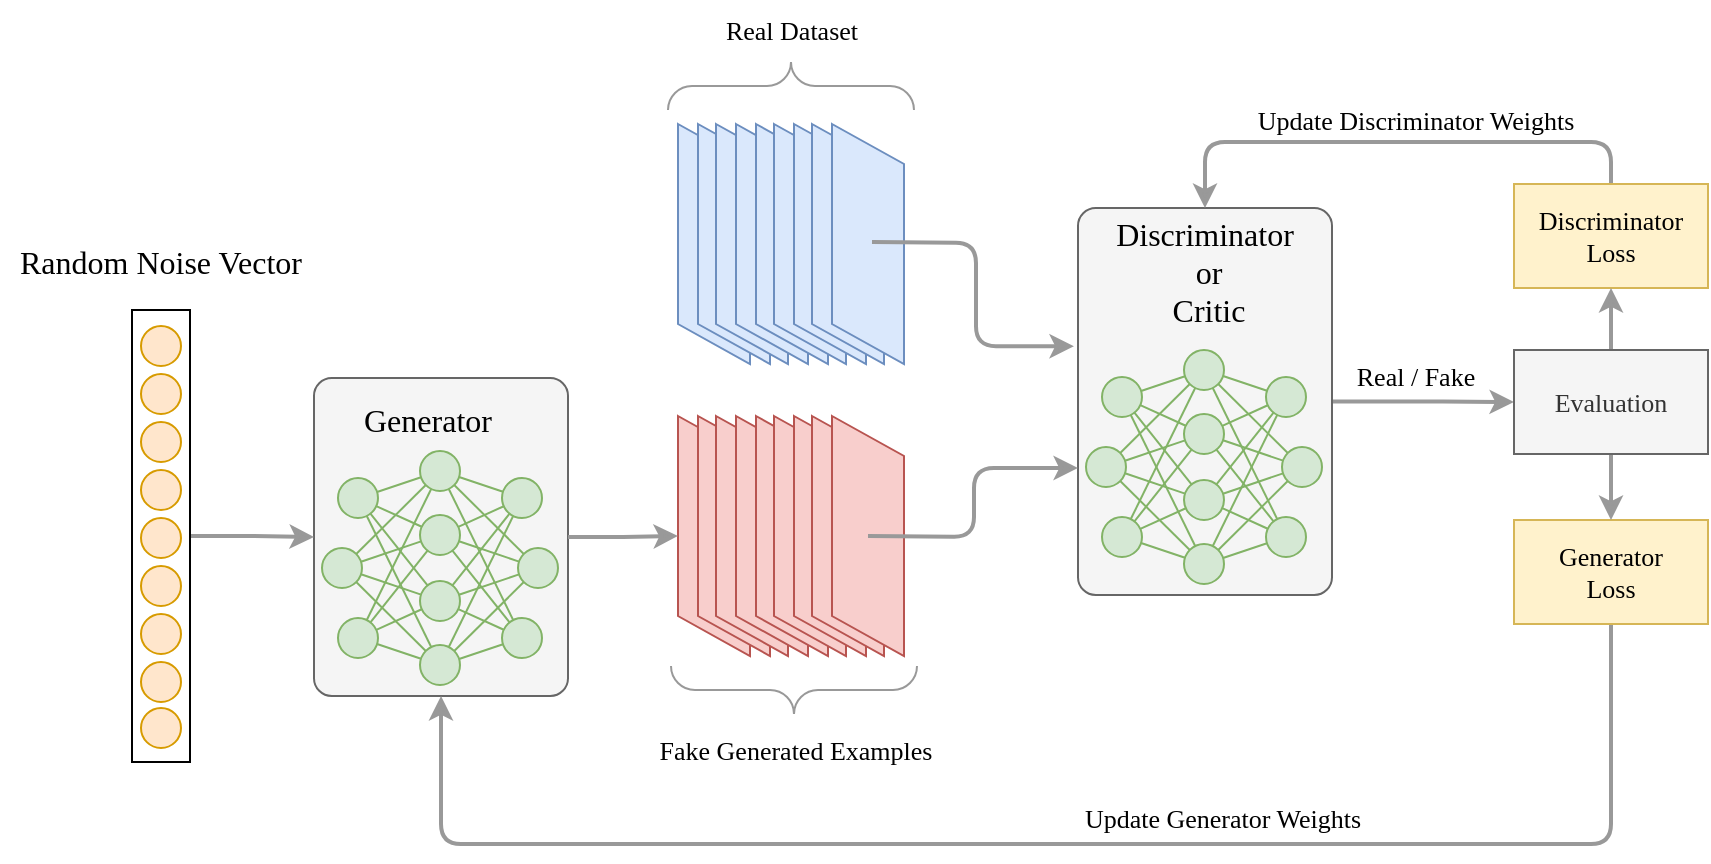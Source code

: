 <mxfile version="20.2.3" type="device"><diagram id="PMSAqIWgdb5jN0t-jePm" name="Seite-1"><mxGraphModel dx="1488" dy="923" grid="0" gridSize="10" guides="1" tooltips="1" connect="1" arrows="1" fold="1" page="0" pageScale="1" pageWidth="827" pageHeight="1169" math="0" shadow="0"><root><mxCell id="0"/><mxCell id="1" parent="0"/><mxCell id="QcTucGAK4mxC7uFP8NAP-25" value="&lt;font style=&quot;font-size: 13px;&quot;&gt;Real Dataset&lt;/font&gt;" style="text;html=1;strokeColor=none;fillColor=none;align=center;verticalAlign=middle;whiteSpace=wrap;rounded=0;fontFamily=Verdana;fontSize=13;" parent="1" vertex="1"><mxGeometry x="181.5" y="186" width="144" height="30" as="geometry"/></mxCell><mxCell id="QcTucGAK4mxC7uFP8NAP-26" value="" style="group;fontFamily=Verdana;" parent="1" vertex="1" connectable="0"><mxGeometry x="197" y="248" width="113" height="120" as="geometry"/></mxCell><mxCell id="QcTucGAK4mxC7uFP8NAP-3" value="" style="shape=parallelogram;perimeter=parallelogramPerimeter;whiteSpace=wrap;html=1;fixedSize=1;direction=south;fillColor=#dae8fc;strokeColor=#6c8ebf;fontFamily=Verdana;" parent="QcTucGAK4mxC7uFP8NAP-26" vertex="1"><mxGeometry width="36" height="120" as="geometry"/></mxCell><mxCell id="QcTucGAK4mxC7uFP8NAP-4" value="" style="shape=parallelogram;perimeter=parallelogramPerimeter;whiteSpace=wrap;html=1;fixedSize=1;direction=south;fillColor=#dae8fc;strokeColor=#6c8ebf;fontFamily=Verdana;" parent="QcTucGAK4mxC7uFP8NAP-26" vertex="1"><mxGeometry x="10" width="36" height="120" as="geometry"/></mxCell><mxCell id="QcTucGAK4mxC7uFP8NAP-16" value="" style="shape=parallelogram;perimeter=parallelogramPerimeter;whiteSpace=wrap;html=1;fixedSize=1;direction=south;fillColor=#dae8fc;strokeColor=#6c8ebf;fontFamily=Verdana;" parent="QcTucGAK4mxC7uFP8NAP-26" vertex="1"><mxGeometry x="19" width="36" height="120" as="geometry"/></mxCell><mxCell id="QcTucGAK4mxC7uFP8NAP-19" value="" style="shape=parallelogram;perimeter=parallelogramPerimeter;whiteSpace=wrap;html=1;fixedSize=1;direction=south;fillColor=#dae8fc;strokeColor=#6c8ebf;fontFamily=Verdana;" parent="QcTucGAK4mxC7uFP8NAP-26" vertex="1"><mxGeometry x="29" width="36" height="120" as="geometry"/></mxCell><mxCell id="QcTucGAK4mxC7uFP8NAP-20" value="" style="shape=parallelogram;perimeter=parallelogramPerimeter;whiteSpace=wrap;html=1;fixedSize=1;direction=south;fillColor=#dae8fc;strokeColor=#6c8ebf;fontFamily=Verdana;" parent="QcTucGAK4mxC7uFP8NAP-26" vertex="1"><mxGeometry x="39" width="36" height="120" as="geometry"/></mxCell><mxCell id="QcTucGAK4mxC7uFP8NAP-21" value="" style="shape=parallelogram;perimeter=parallelogramPerimeter;whiteSpace=wrap;html=1;fixedSize=1;direction=south;fillColor=#dae8fc;strokeColor=#6c8ebf;fontFamily=Verdana;" parent="QcTucGAK4mxC7uFP8NAP-26" vertex="1"><mxGeometry x="48" width="36" height="120" as="geometry"/></mxCell><mxCell id="QcTucGAK4mxC7uFP8NAP-22" value="" style="shape=parallelogram;perimeter=parallelogramPerimeter;whiteSpace=wrap;html=1;fixedSize=1;direction=south;fillColor=#dae8fc;strokeColor=#6c8ebf;fontFamily=Verdana;" parent="QcTucGAK4mxC7uFP8NAP-26" vertex="1"><mxGeometry x="58" width="36" height="120" as="geometry"/></mxCell><mxCell id="QcTucGAK4mxC7uFP8NAP-23" value="" style="shape=parallelogram;perimeter=parallelogramPerimeter;whiteSpace=wrap;html=1;fixedSize=1;direction=south;fillColor=#dae8fc;strokeColor=#6c8ebf;fontFamily=Verdana;" parent="QcTucGAK4mxC7uFP8NAP-26" vertex="1"><mxGeometry x="67" width="36" height="120" as="geometry"/></mxCell><mxCell id="QcTucGAK4mxC7uFP8NAP-24" value="" style="shape=parallelogram;perimeter=parallelogramPerimeter;whiteSpace=wrap;html=1;fixedSize=1;direction=south;fillColor=#dae8fc;strokeColor=#6c8ebf;fontFamily=Verdana;" parent="QcTucGAK4mxC7uFP8NAP-26" vertex="1"><mxGeometry x="77" width="36" height="120" as="geometry"/></mxCell><mxCell id="QcTucGAK4mxC7uFP8NAP-28" value="" style="verticalLabelPosition=bottom;shadow=0;dashed=0;align=center;html=1;verticalAlign=top;strokeWidth=1;shape=mxgraph.mockup.markup.curlyBrace;strokeColor=#999999;fontFamily=Verdana;fontSize=13;" parent="1" vertex="1"><mxGeometry x="192" y="217" width="123" height="24" as="geometry"/></mxCell><mxCell id="QcTucGAK4mxC7uFP8NAP-30" value="" style="shape=parallelogram;perimeter=parallelogramPerimeter;whiteSpace=wrap;html=1;fixedSize=1;direction=south;fillColor=#f8cecc;strokeColor=#b85450;fontFamily=Verdana;" parent="1" vertex="1"><mxGeometry x="197" y="394" width="36" height="120" as="geometry"/></mxCell><mxCell id="QcTucGAK4mxC7uFP8NAP-31" value="" style="shape=parallelogram;perimeter=parallelogramPerimeter;whiteSpace=wrap;html=1;fixedSize=1;direction=south;fillColor=#f8cecc;strokeColor=#b85450;fontFamily=Verdana;" parent="1" vertex="1"><mxGeometry x="207" y="394" width="36" height="120" as="geometry"/></mxCell><mxCell id="QcTucGAK4mxC7uFP8NAP-32" value="" style="shape=parallelogram;perimeter=parallelogramPerimeter;whiteSpace=wrap;html=1;fixedSize=1;direction=south;fillColor=#f8cecc;strokeColor=#b85450;fontFamily=Verdana;" parent="1" vertex="1"><mxGeometry x="216" y="394" width="36" height="120" as="geometry"/></mxCell><mxCell id="QcTucGAK4mxC7uFP8NAP-33" value="" style="shape=parallelogram;perimeter=parallelogramPerimeter;whiteSpace=wrap;html=1;fixedSize=1;direction=south;fillColor=#f8cecc;strokeColor=#b85450;fontFamily=Verdana;" parent="1" vertex="1"><mxGeometry x="226" y="394" width="36" height="120" as="geometry"/></mxCell><mxCell id="QcTucGAK4mxC7uFP8NAP-34" value="" style="shape=parallelogram;perimeter=parallelogramPerimeter;whiteSpace=wrap;html=1;fixedSize=1;direction=south;fillColor=#f8cecc;strokeColor=#b85450;fontFamily=Verdana;" parent="1" vertex="1"><mxGeometry x="236" y="394" width="36" height="120" as="geometry"/></mxCell><mxCell id="QcTucGAK4mxC7uFP8NAP-35" value="" style="shape=parallelogram;perimeter=parallelogramPerimeter;whiteSpace=wrap;html=1;fixedSize=1;direction=south;fillColor=#f8cecc;strokeColor=#b85450;fontFamily=Verdana;" parent="1" vertex="1"><mxGeometry x="245" y="394" width="36" height="120" as="geometry"/></mxCell><mxCell id="QcTucGAK4mxC7uFP8NAP-36" value="" style="shape=parallelogram;perimeter=parallelogramPerimeter;whiteSpace=wrap;html=1;fixedSize=1;direction=south;fillColor=#f8cecc;strokeColor=#b85450;fontFamily=Verdana;" parent="1" vertex="1"><mxGeometry x="255" y="394" width="36" height="120" as="geometry"/></mxCell><mxCell id="QcTucGAK4mxC7uFP8NAP-37" value="" style="shape=parallelogram;perimeter=parallelogramPerimeter;whiteSpace=wrap;html=1;fixedSize=1;direction=south;fillColor=#f8cecc;strokeColor=#b85450;fontFamily=Verdana;" parent="1" vertex="1"><mxGeometry x="264" y="394" width="36" height="120" as="geometry"/></mxCell><mxCell id="QcTucGAK4mxC7uFP8NAP-38" value="" style="shape=parallelogram;perimeter=parallelogramPerimeter;whiteSpace=wrap;html=1;fixedSize=1;direction=south;fillColor=#f8cecc;strokeColor=#b85450;fontFamily=Verdana;" parent="1" vertex="1"><mxGeometry x="274" y="394" width="36" height="120" as="geometry"/></mxCell><mxCell id="QcTucGAK4mxC7uFP8NAP-39" value="&lt;font style=&quot;font-size: 13px;&quot;&gt;Fake Generated Examples&lt;/font&gt;" style="text;html=1;strokeColor=none;fillColor=none;align=center;verticalAlign=middle;whiteSpace=wrap;rounded=0;fontFamily=Verdana;" parent="1" vertex="1"><mxGeometry x="184" y="546" width="144" height="30" as="geometry"/></mxCell><mxCell id="QcTucGAK4mxC7uFP8NAP-40" value="" style="verticalLabelPosition=bottom;shadow=0;dashed=0;align=center;html=1;verticalAlign=top;strokeWidth=1;shape=mxgraph.mockup.markup.curlyBrace;strokeColor=#999999;fontFamily=Verdana;fontSize=13;rotation=-180;" parent="1" vertex="1"><mxGeometry x="193.5" y="519" width="123" height="24" as="geometry"/></mxCell><mxCell id="QcTucGAK4mxC7uFP8NAP-89" value="" style="group;fontFamily=Verdana;" parent="1" vertex="1" connectable="0"><mxGeometry x="15" y="376" width="127" height="159" as="geometry"/></mxCell><mxCell id="QcTucGAK4mxC7uFP8NAP-86" value="" style="rounded=1;whiteSpace=wrap;html=1;fontFamily=Verdana;fontSize=13;fillColor=#f5f5f5;strokeColor=#666666;arcSize=7;fontColor=#333333;" parent="QcTucGAK4mxC7uFP8NAP-89" vertex="1"><mxGeometry y="-1" width="127" height="159" as="geometry"/></mxCell><mxCell id="QcTucGAK4mxC7uFP8NAP-44" value="" style="ellipse;whiteSpace=wrap;html=1;fontFamily=Verdana;fontSize=13;fillColor=#d5e8d4;strokeColor=#82b366;rotation=-180;" parent="QcTucGAK4mxC7uFP8NAP-89" vertex="1"><mxGeometry x="94" y="119" width="20" height="20" as="geometry"/></mxCell><mxCell id="QcTucGAK4mxC7uFP8NAP-45" value="" style="ellipse;whiteSpace=wrap;html=1;fontFamily=Verdana;fontSize=13;fillColor=#d5e8d4;strokeColor=#82b366;rotation=-180;" parent="QcTucGAK4mxC7uFP8NAP-89" vertex="1"><mxGeometry x="102" y="84" width="20" height="20" as="geometry"/></mxCell><mxCell id="QcTucGAK4mxC7uFP8NAP-46" value="" style="ellipse;whiteSpace=wrap;html=1;fontFamily=Verdana;fontSize=13;fillColor=#d5e8d4;strokeColor=#82b366;rotation=-180;" parent="QcTucGAK4mxC7uFP8NAP-89" vertex="1"><mxGeometry x="94" y="49" width="20" height="20" as="geometry"/></mxCell><mxCell id="QcTucGAK4mxC7uFP8NAP-48" value="" style="ellipse;whiteSpace=wrap;html=1;fontFamily=Verdana;fontSize=13;fillColor=#d5e8d4;strokeColor=#82b366;rotation=-180;flipV=0;" parent="QcTucGAK4mxC7uFP8NAP-89" vertex="1"><mxGeometry x="53" y="132.5" width="20" height="20" as="geometry"/></mxCell><mxCell id="QcTucGAK4mxC7uFP8NAP-49" value="" style="ellipse;whiteSpace=wrap;html=1;fontFamily=Verdana;fontSize=13;fillColor=#d5e8d4;strokeColor=#82b366;rotation=-180;flipV=0;" parent="QcTucGAK4mxC7uFP8NAP-89" vertex="1"><mxGeometry x="53" y="100.5" width="20" height="20" as="geometry"/></mxCell><mxCell id="QcTucGAK4mxC7uFP8NAP-50" value="" style="ellipse;whiteSpace=wrap;html=1;fontFamily=Verdana;fontSize=13;fillColor=#d5e8d4;strokeColor=#82b366;rotation=-180;flipV=0;" parent="QcTucGAK4mxC7uFP8NAP-89" vertex="1"><mxGeometry x="53" y="67.5" width="20" height="20" as="geometry"/></mxCell><mxCell id="QcTucGAK4mxC7uFP8NAP-51" value="" style="ellipse;whiteSpace=wrap;html=1;fontFamily=Verdana;fontSize=13;fillColor=#d5e8d4;strokeColor=#82b366;rotation=-180;flipV=0;" parent="QcTucGAK4mxC7uFP8NAP-89" vertex="1"><mxGeometry x="53" y="35.5" width="20" height="20" as="geometry"/></mxCell><mxCell id="QcTucGAK4mxC7uFP8NAP-41" value="" style="ellipse;whiteSpace=wrap;html=1;fontFamily=Verdana;fontSize=13;fillColor=#d5e8d4;strokeColor=#82b366;" parent="QcTucGAK4mxC7uFP8NAP-89" vertex="1"><mxGeometry x="12" y="49" width="20" height="20" as="geometry"/></mxCell><mxCell id="QcTucGAK4mxC7uFP8NAP-42" value="" style="ellipse;whiteSpace=wrap;html=1;fontFamily=Verdana;fontSize=13;fillColor=#d5e8d4;strokeColor=#82b366;" parent="QcTucGAK4mxC7uFP8NAP-89" vertex="1"><mxGeometry x="4" y="84" width="20" height="20" as="geometry"/></mxCell><mxCell id="QcTucGAK4mxC7uFP8NAP-43" value="" style="ellipse;whiteSpace=wrap;html=1;fontFamily=Verdana;fontSize=13;fillColor=#d5e8d4;strokeColor=#82b366;" parent="QcTucGAK4mxC7uFP8NAP-89" vertex="1"><mxGeometry x="12" y="119" width="20" height="20" as="geometry"/></mxCell><mxCell id="QcTucGAK4mxC7uFP8NAP-55" value="" style="endArrow=none;html=1;rounded=0;fontFamily=Verdana;fontSize=13;fillColor=#d5e8d4;strokeColor=#82b366;" parent="QcTucGAK4mxC7uFP8NAP-89" source="QcTucGAK4mxC7uFP8NAP-41" target="QcTucGAK4mxC7uFP8NAP-51" edge="1"><mxGeometry width="50" height="50" relative="1" as="geometry"><mxPoint x="171" y="131" as="sourcePoint"/><mxPoint x="221" y="81" as="targetPoint"/></mxGeometry></mxCell><mxCell id="QcTucGAK4mxC7uFP8NAP-56" value="" style="endArrow=none;html=1;rounded=0;fontFamily=Verdana;fontSize=13;fillColor=#d5e8d4;strokeColor=#82b366;" parent="QcTucGAK4mxC7uFP8NAP-89" source="QcTucGAK4mxC7uFP8NAP-41" target="QcTucGAK4mxC7uFP8NAP-50" edge="1"><mxGeometry width="50" height="50" relative="1" as="geometry"><mxPoint x="41.487" y="65.838" as="sourcePoint"/><mxPoint x="63.486" y="58.578" as="targetPoint"/></mxGeometry></mxCell><mxCell id="QcTucGAK4mxC7uFP8NAP-57" value="" style="endArrow=none;html=1;rounded=0;fontFamily=Verdana;fontSize=13;fillColor=#d5e8d4;strokeColor=#82b366;" parent="QcTucGAK4mxC7uFP8NAP-89" source="QcTucGAK4mxC7uFP8NAP-41" target="QcTucGAK4mxC7uFP8NAP-49" edge="1"><mxGeometry width="50" height="50" relative="1" as="geometry"><mxPoint x="51.487" y="75.838" as="sourcePoint"/><mxPoint x="73.486" y="68.578" as="targetPoint"/></mxGeometry></mxCell><mxCell id="QcTucGAK4mxC7uFP8NAP-58" value="" style="endArrow=none;html=1;rounded=0;fontFamily=Verdana;fontSize=13;fillColor=#d5e8d4;strokeColor=#82b366;" parent="QcTucGAK4mxC7uFP8NAP-89" source="QcTucGAK4mxC7uFP8NAP-41" target="QcTucGAK4mxC7uFP8NAP-48" edge="1"><mxGeometry width="50" height="50" relative="1" as="geometry"><mxPoint x="38.194" y="76.851" as="sourcePoint"/><mxPoint x="66.768" y="112.679" as="targetPoint"/></mxGeometry></mxCell><mxCell id="QcTucGAK4mxC7uFP8NAP-64" value="" style="endArrow=none;html=1;rounded=0;fontFamily=Verdana;fontSize=13;fillColor=#d5e8d4;strokeColor=#82b366;" parent="QcTucGAK4mxC7uFP8NAP-89" source="QcTucGAK4mxC7uFP8NAP-42" target="QcTucGAK4mxC7uFP8NAP-51" edge="1"><mxGeometry width="50" height="50" relative="1" as="geometry"><mxPoint x="36.395" y="77.983" as="sourcePoint"/><mxPoint x="68.597" y="143.521" as="targetPoint"/></mxGeometry></mxCell><mxCell id="QcTucGAK4mxC7uFP8NAP-65" value="" style="endArrow=none;html=1;rounded=0;fontFamily=Verdana;fontSize=13;fillColor=#d5e8d4;strokeColor=#82b366;" parent="QcTucGAK4mxC7uFP8NAP-89" source="QcTucGAK4mxC7uFP8NAP-42" target="QcTucGAK4mxC7uFP8NAP-50" edge="1"><mxGeometry width="50" height="50" relative="1" as="geometry"><mxPoint x="31.105" y="96.963" as="sourcePoint"/><mxPoint x="65.9" y="62.542" as="targetPoint"/></mxGeometry></mxCell><mxCell id="QcTucGAK4mxC7uFP8NAP-67" value="" style="endArrow=none;html=1;rounded=0;fontFamily=Verdana;fontSize=13;fillColor=#d5e8d4;strokeColor=#82b366;" parent="QcTucGAK4mxC7uFP8NAP-89" source="QcTucGAK4mxC7uFP8NAP-42" target="QcTucGAK4mxC7uFP8NAP-49" edge="1"><mxGeometry width="50" height="50" relative="1" as="geometry"><mxPoint x="33.477" y="100.809" as="sourcePoint"/><mxPoint x="63.521" y="90.686" as="targetPoint"/></mxGeometry></mxCell><mxCell id="QcTucGAK4mxC7uFP8NAP-68" value="" style="endArrow=none;html=1;rounded=0;fontFamily=Verdana;fontSize=13;fillColor=#d5e8d4;strokeColor=#82b366;" parent="QcTucGAK4mxC7uFP8NAP-89" source="QcTucGAK4mxC7uFP8NAP-42" target="QcTucGAK4mxC7uFP8NAP-48" edge="1"><mxGeometry width="50" height="50" relative="1" as="geometry"><mxPoint x="33.477" y="107.191" as="sourcePoint"/><mxPoint x="63.521" y="117.314" as="targetPoint"/></mxGeometry></mxCell><mxCell id="QcTucGAK4mxC7uFP8NAP-69" value="" style="endArrow=none;html=1;rounded=0;fontFamily=Verdana;fontSize=13;fillColor=#d5e8d4;strokeColor=#82b366;" parent="QcTucGAK4mxC7uFP8NAP-89" source="QcTucGAK4mxC7uFP8NAP-43" target="QcTucGAK4mxC7uFP8NAP-48" edge="1"><mxGeometry width="50" height="50" relative="1" as="geometry"><mxPoint x="31.105" y="111.037" as="sourcePoint"/><mxPoint x="64" y="145" as="targetPoint"/></mxGeometry></mxCell><mxCell id="QcTucGAK4mxC7uFP8NAP-70" value="" style="endArrow=none;html=1;rounded=0;fontFamily=Verdana;fontSize=13;fillColor=#d5e8d4;strokeColor=#82b366;" parent="QcTucGAK4mxC7uFP8NAP-89" source="QcTucGAK4mxC7uFP8NAP-43" target="QcTucGAK4mxC7uFP8NAP-49" edge="1"><mxGeometry width="50" height="50" relative="1" as="geometry"><mxPoint x="41.487" y="142.162" as="sourcePoint"/><mxPoint x="63.486" y="149.422" as="targetPoint"/></mxGeometry></mxCell><mxCell id="QcTucGAK4mxC7uFP8NAP-71" value="" style="endArrow=none;html=1;rounded=0;fontFamily=Verdana;fontSize=13;fillColor=#d5e8d4;strokeColor=#82b366;" parent="QcTucGAK4mxC7uFP8NAP-89" source="QcTucGAK4mxC7uFP8NAP-43" target="QcTucGAK4mxC7uFP8NAP-50" edge="1"><mxGeometry width="50" height="50" relative="1" as="geometry"><mxPoint x="41.143" y="134.949" as="sourcePoint"/><mxPoint x="63.884" y="124.611" as="targetPoint"/></mxGeometry></mxCell><mxCell id="QcTucGAK4mxC7uFP8NAP-72" value="" style="endArrow=none;html=1;rounded=0;fontFamily=Verdana;fontSize=13;fillColor=#d5e8d4;strokeColor=#82b366;" parent="QcTucGAK4mxC7uFP8NAP-89" source="QcTucGAK4mxC7uFP8NAP-43" target="QcTucGAK4mxC7uFP8NAP-51" edge="1"><mxGeometry width="50" height="50" relative="1" as="geometry"><mxPoint x="38.194" y="131.149" as="sourcePoint"/><mxPoint x="66.768" y="95.321" as="targetPoint"/></mxGeometry></mxCell><mxCell id="QcTucGAK4mxC7uFP8NAP-73" value="" style="endArrow=none;html=1;rounded=0;fontFamily=Verdana;fontSize=13;fillColor=#d5e8d4;strokeColor=#82b366;" parent="QcTucGAK4mxC7uFP8NAP-89" source="QcTucGAK4mxC7uFP8NAP-48" target="QcTucGAK4mxC7uFP8NAP-44" edge="1"><mxGeometry width="50" height="50" relative="1" as="geometry"><mxPoint x="41.487" y="142.162" as="sourcePoint"/><mxPoint x="63.486" y="149.422" as="targetPoint"/></mxGeometry></mxCell><mxCell id="QcTucGAK4mxC7uFP8NAP-74" value="" style="endArrow=none;html=1;rounded=0;fontFamily=Verdana;fontSize=13;fillColor=#d5e8d4;strokeColor=#82b366;" parent="QcTucGAK4mxC7uFP8NAP-89" source="QcTucGAK4mxC7uFP8NAP-48" target="QcTucGAK4mxC7uFP8NAP-45" edge="1"><mxGeometry width="50" height="50" relative="1" as="geometry"><mxPoint x="82.487" y="149.338" as="sourcePoint"/><mxPoint x="104.486" y="142.078" as="targetPoint"/></mxGeometry></mxCell><mxCell id="QcTucGAK4mxC7uFP8NAP-75" value="" style="endArrow=none;html=1;rounded=0;fontFamily=Verdana;fontSize=13;fillColor=#d5e8d4;strokeColor=#82b366;" parent="QcTucGAK4mxC7uFP8NAP-89" source="QcTucGAK4mxC7uFP8NAP-48" target="QcTucGAK4mxC7uFP8NAP-46" edge="1"><mxGeometry width="50" height="50" relative="1" as="geometry"><mxPoint x="80.105" y="145.463" as="sourcePoint"/><mxPoint x="114.9" y="111.042" as="targetPoint"/></mxGeometry></mxCell><mxCell id="QcTucGAK4mxC7uFP8NAP-76" value="" style="endArrow=none;html=1;rounded=0;fontFamily=Verdana;fontSize=13;fillColor=#d5e8d4;strokeColor=#82b366;" parent="QcTucGAK4mxC7uFP8NAP-89" source="QcTucGAK4mxC7uFP8NAP-49" target="QcTucGAK4mxC7uFP8NAP-44" edge="1"><mxGeometry width="50" height="50" relative="1" as="geometry"><mxPoint x="67" y="108" as="sourcePoint"/><mxPoint x="109.597" y="77.979" as="targetPoint"/></mxGeometry></mxCell><mxCell id="QcTucGAK4mxC7uFP8NAP-77" value="" style="endArrow=none;html=1;rounded=0;fontFamily=Verdana;fontSize=13;fillColor=#d5e8d4;strokeColor=#82b366;" parent="QcTucGAK4mxC7uFP8NAP-89" source="QcTucGAK4mxC7uFP8NAP-49" target="QcTucGAK4mxC7uFP8NAP-45" edge="1"><mxGeometry width="50" height="50" relative="1" as="geometry"><mxPoint x="82.143" y="124.551" as="sourcePoint"/><mxPoint x="104.884" y="134.889" as="targetPoint"/></mxGeometry></mxCell><mxCell id="QcTucGAK4mxC7uFP8NAP-78" value="" style="endArrow=none;html=1;rounded=0;fontFamily=Verdana;fontSize=13;fillColor=#d5e8d4;strokeColor=#82b366;" parent="QcTucGAK4mxC7uFP8NAP-89" source="QcTucGAK4mxC7uFP8NAP-49" target="QcTucGAK4mxC7uFP8NAP-46" edge="1"><mxGeometry width="50" height="50" relative="1" as="geometry"><mxPoint x="82.477" y="117.309" as="sourcePoint"/><mxPoint x="112.521" y="107.186" as="targetPoint"/></mxGeometry></mxCell><mxCell id="QcTucGAK4mxC7uFP8NAP-79" value="" style="endArrow=none;html=1;rounded=0;fontFamily=Verdana;fontSize=13;fillColor=#d5e8d4;strokeColor=#82b366;" parent="QcTucGAK4mxC7uFP8NAP-89" source="QcTucGAK4mxC7uFP8NAP-50" target="QcTucGAK4mxC7uFP8NAP-46" edge="1"><mxGeometry width="50" height="50" relative="1" as="geometry"><mxPoint x="79.194" y="112.649" as="sourcePoint"/><mxPoint x="107.768" y="76.821" as="targetPoint"/></mxGeometry></mxCell><mxCell id="QcTucGAK4mxC7uFP8NAP-80" value="" style="endArrow=none;html=1;rounded=0;fontFamily=Verdana;fontSize=13;fillColor=#d5e8d4;strokeColor=#82b366;" parent="QcTucGAK4mxC7uFP8NAP-89" source="QcTucGAK4mxC7uFP8NAP-50" target="QcTucGAK4mxC7uFP8NAP-45" edge="1"><mxGeometry width="50" height="50" relative="1" as="geometry"><mxPoint x="82.143" y="83.449" as="sourcePoint"/><mxPoint x="104.884" y="73.111" as="targetPoint"/></mxGeometry></mxCell><mxCell id="QcTucGAK4mxC7uFP8NAP-81" value="" style="endArrow=none;html=1;rounded=0;fontFamily=Verdana;fontSize=13;fillColor=#d5e8d4;strokeColor=#82b366;" parent="QcTucGAK4mxC7uFP8NAP-89" source="QcTucGAK4mxC7uFP8NAP-50" target="QcTucGAK4mxC7uFP8NAP-44" edge="1"><mxGeometry width="50" height="50" relative="1" as="geometry"><mxPoint x="82.477" y="90.691" as="sourcePoint"/><mxPoint x="112.521" y="100.814" as="targetPoint"/></mxGeometry></mxCell><mxCell id="QcTucGAK4mxC7uFP8NAP-82" value="" style="endArrow=none;html=1;rounded=0;fontFamily=Verdana;fontSize=13;fillColor=#d5e8d4;strokeColor=#82b366;" parent="QcTucGAK4mxC7uFP8NAP-89" source="QcTucGAK4mxC7uFP8NAP-51" target="QcTucGAK4mxC7uFP8NAP-46" edge="1"><mxGeometry width="50" height="50" relative="1" as="geometry"><mxPoint x="92.477" y="100.691" as="sourcePoint"/><mxPoint x="122.521" y="110.814" as="targetPoint"/></mxGeometry></mxCell><mxCell id="QcTucGAK4mxC7uFP8NAP-83" value="" style="endArrow=none;html=1;rounded=0;fontFamily=Verdana;fontSize=13;fillColor=#d5e8d4;strokeColor=#82b366;" parent="QcTucGAK4mxC7uFP8NAP-89" source="QcTucGAK4mxC7uFP8NAP-51" target="QcTucGAK4mxC7uFP8NAP-45" edge="1"><mxGeometry width="50" height="50" relative="1" as="geometry"><mxPoint x="82.487" y="58.662" as="sourcePoint"/><mxPoint x="104.486" y="65.922" as="targetPoint"/></mxGeometry></mxCell><mxCell id="QcTucGAK4mxC7uFP8NAP-84" value="" style="endArrow=none;html=1;rounded=0;fontFamily=Verdana;fontSize=13;fillColor=#d5e8d4;strokeColor=#82b366;" parent="QcTucGAK4mxC7uFP8NAP-89" source="QcTucGAK4mxC7uFP8NAP-51" target="QcTucGAK4mxC7uFP8NAP-44" edge="1"><mxGeometry width="50" height="50" relative="1" as="geometry"><mxPoint x="80.105" y="62.537" as="sourcePoint"/><mxPoint x="114.9" y="96.958" as="targetPoint"/></mxGeometry></mxCell><mxCell id="QcTucGAK4mxC7uFP8NAP-88" value="&lt;span&gt;&lt;font style=&quot;font-size: 16px;&quot;&gt;Generator&lt;/font&gt;&lt;/span&gt;" style="text;html=1;strokeColor=none;fillColor=none;align=left;verticalAlign=middle;whiteSpace=wrap;rounded=0;fontFamily=Verdana;fontSize=13;fontStyle=0" parent="QcTucGAK4mxC7uFP8NAP-89" vertex="1"><mxGeometry x="22.5" y="5" width="82" height="30" as="geometry"/></mxCell><mxCell id="QcTucGAK4mxC7uFP8NAP-90" style="edgeStyle=orthogonalEdgeStyle;rounded=0;orthogonalLoop=1;jettySize=auto;html=1;entryX=0.5;entryY=1;entryDx=0;entryDy=0;fontFamily=Verdana;fontSize=16;strokeWidth=2;strokeColor=#999999;" parent="1" source="QcTucGAK4mxC7uFP8NAP-86" target="QcTucGAK4mxC7uFP8NAP-30" edge="1"><mxGeometry relative="1" as="geometry"/></mxCell><mxCell id="QcTucGAK4mxC7uFP8NAP-101" value="&lt;font style=&quot;font-size: 16px;&quot;&gt;Random Noise Vector&lt;/font&gt;" style="text;html=1;strokeColor=none;fillColor=none;align=center;verticalAlign=middle;whiteSpace=wrap;rounded=0;fontFamily=Verdana;fontSize=16;" parent="1" vertex="1"><mxGeometry x="-142" y="302" width="161" height="30" as="geometry"/></mxCell><mxCell id="QcTucGAK4mxC7uFP8NAP-104" style="edgeStyle=orthogonalEdgeStyle;rounded=0;orthogonalLoop=1;jettySize=auto;html=1;entryX=0;entryY=0.5;entryDx=0;entryDy=0;fontFamily=Verdana;fontSize=16;strokeWidth=2;strokeColor=#999999;exitX=1;exitY=0.5;exitDx=0;exitDy=0;" parent="1" source="QcTucGAK4mxC7uFP8NAP-91" target="QcTucGAK4mxC7uFP8NAP-86" edge="1"><mxGeometry relative="1" as="geometry"><mxPoint x="152.0" y="464.504" as="sourcePoint"/><mxPoint x="225.0" y="464" as="targetPoint"/></mxGeometry></mxCell><mxCell id="QcTucGAK4mxC7uFP8NAP-105" value="" style="group;fontFamily=Verdana;" parent="1" vertex="1" connectable="0"><mxGeometry x="-76" y="341" width="29" height="226" as="geometry"/></mxCell><mxCell id="QcTucGAK4mxC7uFP8NAP-91" value="" style="rounded=0;whiteSpace=wrap;html=1;fontFamily=Verdana;fontSize=16;strokeWidth=1;" parent="QcTucGAK4mxC7uFP8NAP-105" vertex="1"><mxGeometry width="29" height="226" as="geometry"/></mxCell><mxCell id="QcTucGAK4mxC7uFP8NAP-92" value="" style="ellipse;whiteSpace=wrap;html=1;fontFamily=Verdana;fontSize=13;fillColor=#ffe6cc;strokeColor=#d79b00;" parent="QcTucGAK4mxC7uFP8NAP-105" vertex="1"><mxGeometry x="4.5" y="8" width="20" height="20" as="geometry"/></mxCell><mxCell id="QcTucGAK4mxC7uFP8NAP-93" value="" style="ellipse;whiteSpace=wrap;html=1;fontFamily=Verdana;fontSize=13;fillColor=#ffe6cc;strokeColor=#d79b00;" parent="QcTucGAK4mxC7uFP8NAP-105" vertex="1"><mxGeometry x="4.5" y="32" width="20" height="20" as="geometry"/></mxCell><mxCell id="QcTucGAK4mxC7uFP8NAP-94" value="" style="ellipse;whiteSpace=wrap;html=1;fontFamily=Verdana;fontSize=13;fillColor=#ffe6cc;strokeColor=#d79b00;" parent="QcTucGAK4mxC7uFP8NAP-105" vertex="1"><mxGeometry x="4.5" y="56" width="20" height="20" as="geometry"/></mxCell><mxCell id="QcTucGAK4mxC7uFP8NAP-95" value="" style="ellipse;whiteSpace=wrap;html=1;fontFamily=Verdana;fontSize=13;fillColor=#ffe6cc;strokeColor=#d79b00;" parent="QcTucGAK4mxC7uFP8NAP-105" vertex="1"><mxGeometry x="4.5" y="80" width="20" height="20" as="geometry"/></mxCell><mxCell id="QcTucGAK4mxC7uFP8NAP-96" value="" style="ellipse;whiteSpace=wrap;html=1;fontFamily=Verdana;fontSize=13;fillColor=#ffe6cc;strokeColor=#d79b00;" parent="QcTucGAK4mxC7uFP8NAP-105" vertex="1"><mxGeometry x="4.5" y="176" width="20" height="20" as="geometry"/></mxCell><mxCell id="QcTucGAK4mxC7uFP8NAP-97" value="" style="ellipse;whiteSpace=wrap;html=1;fontFamily=Verdana;fontSize=13;fillColor=#ffe6cc;strokeColor=#d79b00;" parent="QcTucGAK4mxC7uFP8NAP-105" vertex="1"><mxGeometry x="4.5" y="152" width="20" height="20" as="geometry"/></mxCell><mxCell id="QcTucGAK4mxC7uFP8NAP-98" value="" style="ellipse;whiteSpace=wrap;html=1;fontFamily=Verdana;fontSize=13;fillColor=#ffe6cc;strokeColor=#d79b00;" parent="QcTucGAK4mxC7uFP8NAP-105" vertex="1"><mxGeometry x="4.5" y="104" width="20" height="20" as="geometry"/></mxCell><mxCell id="QcTucGAK4mxC7uFP8NAP-99" value="" style="ellipse;whiteSpace=wrap;html=1;fontFamily=Verdana;fontSize=13;fillColor=#ffe6cc;strokeColor=#d79b00;" parent="QcTucGAK4mxC7uFP8NAP-105" vertex="1"><mxGeometry x="4.5" y="128" width="20" height="20" as="geometry"/></mxCell><mxCell id="QcTucGAK4mxC7uFP8NAP-100" value="" style="ellipse;whiteSpace=wrap;html=1;fontFamily=Verdana;fontSize=13;fillColor=#ffe6cc;strokeColor=#d79b00;" parent="QcTucGAK4mxC7uFP8NAP-105" vertex="1"><mxGeometry x="4.5" y="199" width="20" height="20" as="geometry"/></mxCell><mxCell id="QcTucGAK4mxC7uFP8NAP-148" style="edgeStyle=orthogonalEdgeStyle;orthogonalLoop=1;jettySize=auto;html=1;entryX=0;entryY=0.5;entryDx=0;entryDy=0;fontFamily=Verdana;fontSize=16;strokeColor=#999999;strokeWidth=2;" parent="1" source="QcTucGAK4mxC7uFP8NAP-107" target="QcTucGAK4mxC7uFP8NAP-147" edge="1"><mxGeometry relative="1" as="geometry"/></mxCell><mxCell id="QcTucGAK4mxC7uFP8NAP-107" value="" style="rounded=1;whiteSpace=wrap;html=1;fontFamily=Verdana;fontSize=13;fillColor=#f5f5f5;strokeColor=#666666;arcSize=7;fontColor=#333333;" parent="1" vertex="1"><mxGeometry x="397" y="290" width="127" height="193.5" as="geometry"/></mxCell><mxCell id="QcTucGAK4mxC7uFP8NAP-108" value="" style="ellipse;whiteSpace=wrap;html=1;fontFamily=Verdana;fontSize=13;fillColor=#d5e8d4;strokeColor=#82b366;rotation=-180;" parent="1" vertex="1"><mxGeometry x="491" y="444.5" width="20" height="20" as="geometry"/></mxCell><mxCell id="QcTucGAK4mxC7uFP8NAP-109" value="" style="ellipse;whiteSpace=wrap;html=1;fontFamily=Verdana;fontSize=13;fillColor=#d5e8d4;strokeColor=#82b366;rotation=-180;" parent="1" vertex="1"><mxGeometry x="499" y="409.5" width="20" height="20" as="geometry"/></mxCell><mxCell id="QcTucGAK4mxC7uFP8NAP-110" value="" style="ellipse;whiteSpace=wrap;html=1;fontFamily=Verdana;fontSize=13;fillColor=#d5e8d4;strokeColor=#82b366;rotation=-180;" parent="1" vertex="1"><mxGeometry x="491" y="374.5" width="20" height="20" as="geometry"/></mxCell><mxCell id="QcTucGAK4mxC7uFP8NAP-111" value="" style="ellipse;whiteSpace=wrap;html=1;fontFamily=Verdana;fontSize=13;fillColor=#d5e8d4;strokeColor=#82b366;rotation=-180;flipV=0;" parent="1" vertex="1"><mxGeometry x="450" y="458" width="20" height="20" as="geometry"/></mxCell><mxCell id="QcTucGAK4mxC7uFP8NAP-112" value="" style="ellipse;whiteSpace=wrap;html=1;fontFamily=Verdana;fontSize=13;fillColor=#d5e8d4;strokeColor=#82b366;rotation=-180;flipV=0;" parent="1" vertex="1"><mxGeometry x="450" y="426" width="20" height="20" as="geometry"/></mxCell><mxCell id="QcTucGAK4mxC7uFP8NAP-113" value="" style="ellipse;whiteSpace=wrap;html=1;fontFamily=Verdana;fontSize=13;fillColor=#d5e8d4;strokeColor=#82b366;rotation=-180;flipV=0;" parent="1" vertex="1"><mxGeometry x="450" y="393" width="20" height="20" as="geometry"/></mxCell><mxCell id="QcTucGAK4mxC7uFP8NAP-114" value="" style="ellipse;whiteSpace=wrap;html=1;fontFamily=Verdana;fontSize=13;fillColor=#d5e8d4;strokeColor=#82b366;rotation=-180;flipV=0;" parent="1" vertex="1"><mxGeometry x="450" y="361" width="20" height="20" as="geometry"/></mxCell><mxCell id="QcTucGAK4mxC7uFP8NAP-115" value="" style="ellipse;whiteSpace=wrap;html=1;fontFamily=Verdana;fontSize=13;fillColor=#d5e8d4;strokeColor=#82b366;" parent="1" vertex="1"><mxGeometry x="409" y="374.5" width="20" height="20" as="geometry"/></mxCell><mxCell id="QcTucGAK4mxC7uFP8NAP-116" value="" style="ellipse;whiteSpace=wrap;html=1;fontFamily=Verdana;fontSize=13;fillColor=#d5e8d4;strokeColor=#82b366;" parent="1" vertex="1"><mxGeometry x="401" y="409.5" width="20" height="20" as="geometry"/></mxCell><mxCell id="QcTucGAK4mxC7uFP8NAP-117" value="" style="ellipse;whiteSpace=wrap;html=1;fontFamily=Verdana;fontSize=13;fillColor=#d5e8d4;strokeColor=#82b366;" parent="1" vertex="1"><mxGeometry x="409" y="444.5" width="20" height="20" as="geometry"/></mxCell><mxCell id="QcTucGAK4mxC7uFP8NAP-118" value="" style="endArrow=none;html=1;rounded=0;fontFamily=Verdana;fontSize=13;fillColor=#d5e8d4;strokeColor=#82b366;" parent="1" source="QcTucGAK4mxC7uFP8NAP-115" target="QcTucGAK4mxC7uFP8NAP-114" edge="1"><mxGeometry width="50" height="50" relative="1" as="geometry"><mxPoint x="568" y="456.5" as="sourcePoint"/><mxPoint x="618" y="406.5" as="targetPoint"/></mxGeometry></mxCell><mxCell id="QcTucGAK4mxC7uFP8NAP-119" value="" style="endArrow=none;html=1;rounded=0;fontFamily=Verdana;fontSize=13;fillColor=#d5e8d4;strokeColor=#82b366;" parent="1" source="QcTucGAK4mxC7uFP8NAP-115" target="QcTucGAK4mxC7uFP8NAP-113" edge="1"><mxGeometry width="50" height="50" relative="1" as="geometry"><mxPoint x="438.487" y="391.338" as="sourcePoint"/><mxPoint x="460.486" y="384.078" as="targetPoint"/></mxGeometry></mxCell><mxCell id="QcTucGAK4mxC7uFP8NAP-120" value="" style="endArrow=none;html=1;rounded=0;fontFamily=Verdana;fontSize=13;fillColor=#d5e8d4;strokeColor=#82b366;" parent="1" source="QcTucGAK4mxC7uFP8NAP-115" target="QcTucGAK4mxC7uFP8NAP-112" edge="1"><mxGeometry width="50" height="50" relative="1" as="geometry"><mxPoint x="448.487" y="401.338" as="sourcePoint"/><mxPoint x="470.486" y="394.078" as="targetPoint"/></mxGeometry></mxCell><mxCell id="QcTucGAK4mxC7uFP8NAP-121" value="" style="endArrow=none;html=1;rounded=0;fontFamily=Verdana;fontSize=13;fillColor=#d5e8d4;strokeColor=#82b366;" parent="1" source="QcTucGAK4mxC7uFP8NAP-115" target="QcTucGAK4mxC7uFP8NAP-111" edge="1"><mxGeometry width="50" height="50" relative="1" as="geometry"><mxPoint x="435.194" y="402.351" as="sourcePoint"/><mxPoint x="463.768" y="438.179" as="targetPoint"/></mxGeometry></mxCell><mxCell id="QcTucGAK4mxC7uFP8NAP-122" value="" style="endArrow=none;html=1;rounded=0;fontFamily=Verdana;fontSize=13;fillColor=#d5e8d4;strokeColor=#82b366;" parent="1" source="QcTucGAK4mxC7uFP8NAP-116" target="QcTucGAK4mxC7uFP8NAP-114" edge="1"><mxGeometry width="50" height="50" relative="1" as="geometry"><mxPoint x="433.395" y="403.483" as="sourcePoint"/><mxPoint x="465.597" y="469.021" as="targetPoint"/></mxGeometry></mxCell><mxCell id="QcTucGAK4mxC7uFP8NAP-123" value="" style="endArrow=none;html=1;rounded=0;fontFamily=Verdana;fontSize=13;fillColor=#d5e8d4;strokeColor=#82b366;" parent="1" source="QcTucGAK4mxC7uFP8NAP-116" target="QcTucGAK4mxC7uFP8NAP-113" edge="1"><mxGeometry width="50" height="50" relative="1" as="geometry"><mxPoint x="428.105" y="422.463" as="sourcePoint"/><mxPoint x="462.9" y="388.042" as="targetPoint"/></mxGeometry></mxCell><mxCell id="QcTucGAK4mxC7uFP8NAP-124" value="" style="endArrow=none;html=1;rounded=0;fontFamily=Verdana;fontSize=13;fillColor=#d5e8d4;strokeColor=#82b366;" parent="1" source="QcTucGAK4mxC7uFP8NAP-116" target="QcTucGAK4mxC7uFP8NAP-112" edge="1"><mxGeometry width="50" height="50" relative="1" as="geometry"><mxPoint x="430.477" y="426.309" as="sourcePoint"/><mxPoint x="460.521" y="416.186" as="targetPoint"/></mxGeometry></mxCell><mxCell id="QcTucGAK4mxC7uFP8NAP-125" value="" style="endArrow=none;html=1;rounded=0;fontFamily=Verdana;fontSize=13;fillColor=#d5e8d4;strokeColor=#82b366;" parent="1" source="QcTucGAK4mxC7uFP8NAP-116" target="QcTucGAK4mxC7uFP8NAP-111" edge="1"><mxGeometry width="50" height="50" relative="1" as="geometry"><mxPoint x="430.477" y="432.691" as="sourcePoint"/><mxPoint x="460.521" y="442.814" as="targetPoint"/></mxGeometry></mxCell><mxCell id="QcTucGAK4mxC7uFP8NAP-126" value="" style="endArrow=none;html=1;rounded=0;fontFamily=Verdana;fontSize=13;fillColor=#d5e8d4;strokeColor=#82b366;" parent="1" source="QcTucGAK4mxC7uFP8NAP-117" target="QcTucGAK4mxC7uFP8NAP-111" edge="1"><mxGeometry width="50" height="50" relative="1" as="geometry"><mxPoint x="428.105" y="436.537" as="sourcePoint"/><mxPoint x="461" y="470.5" as="targetPoint"/></mxGeometry></mxCell><mxCell id="QcTucGAK4mxC7uFP8NAP-127" value="" style="endArrow=none;html=1;rounded=0;fontFamily=Verdana;fontSize=13;fillColor=#d5e8d4;strokeColor=#82b366;" parent="1" source="QcTucGAK4mxC7uFP8NAP-117" target="QcTucGAK4mxC7uFP8NAP-112" edge="1"><mxGeometry width="50" height="50" relative="1" as="geometry"><mxPoint x="438.487" y="467.662" as="sourcePoint"/><mxPoint x="460.486" y="474.922" as="targetPoint"/></mxGeometry></mxCell><mxCell id="QcTucGAK4mxC7uFP8NAP-128" value="" style="endArrow=none;html=1;rounded=0;fontFamily=Verdana;fontSize=13;fillColor=#d5e8d4;strokeColor=#82b366;" parent="1" source="QcTucGAK4mxC7uFP8NAP-117" target="QcTucGAK4mxC7uFP8NAP-113" edge="1"><mxGeometry width="50" height="50" relative="1" as="geometry"><mxPoint x="438.143" y="460.449" as="sourcePoint"/><mxPoint x="460.884" y="450.111" as="targetPoint"/></mxGeometry></mxCell><mxCell id="QcTucGAK4mxC7uFP8NAP-129" value="" style="endArrow=none;html=1;rounded=0;fontFamily=Verdana;fontSize=13;fillColor=#d5e8d4;strokeColor=#82b366;" parent="1" source="QcTucGAK4mxC7uFP8NAP-117" target="QcTucGAK4mxC7uFP8NAP-114" edge="1"><mxGeometry width="50" height="50" relative="1" as="geometry"><mxPoint x="435.194" y="456.649" as="sourcePoint"/><mxPoint x="463.768" y="420.821" as="targetPoint"/></mxGeometry></mxCell><mxCell id="QcTucGAK4mxC7uFP8NAP-130" value="" style="endArrow=none;html=1;rounded=0;fontFamily=Verdana;fontSize=13;fillColor=#d5e8d4;strokeColor=#82b366;" parent="1" source="QcTucGAK4mxC7uFP8NAP-111" target="QcTucGAK4mxC7uFP8NAP-108" edge="1"><mxGeometry width="50" height="50" relative="1" as="geometry"><mxPoint x="438.487" y="467.662" as="sourcePoint"/><mxPoint x="460.486" y="474.922" as="targetPoint"/></mxGeometry></mxCell><mxCell id="QcTucGAK4mxC7uFP8NAP-131" value="" style="endArrow=none;html=1;rounded=0;fontFamily=Verdana;fontSize=13;fillColor=#d5e8d4;strokeColor=#82b366;" parent="1" source="QcTucGAK4mxC7uFP8NAP-111" target="QcTucGAK4mxC7uFP8NAP-109" edge="1"><mxGeometry width="50" height="50" relative="1" as="geometry"><mxPoint x="479.487" y="474.838" as="sourcePoint"/><mxPoint x="501.486" y="467.578" as="targetPoint"/></mxGeometry></mxCell><mxCell id="QcTucGAK4mxC7uFP8NAP-132" value="" style="endArrow=none;html=1;rounded=0;fontFamily=Verdana;fontSize=13;fillColor=#d5e8d4;strokeColor=#82b366;" parent="1" source="QcTucGAK4mxC7uFP8NAP-111" target="QcTucGAK4mxC7uFP8NAP-110" edge="1"><mxGeometry width="50" height="50" relative="1" as="geometry"><mxPoint x="477.105" y="470.963" as="sourcePoint"/><mxPoint x="511.9" y="436.542" as="targetPoint"/></mxGeometry></mxCell><mxCell id="QcTucGAK4mxC7uFP8NAP-133" value="" style="endArrow=none;html=1;rounded=0;fontFamily=Verdana;fontSize=13;fillColor=#d5e8d4;strokeColor=#82b366;" parent="1" source="QcTucGAK4mxC7uFP8NAP-112" target="QcTucGAK4mxC7uFP8NAP-108" edge="1"><mxGeometry width="50" height="50" relative="1" as="geometry"><mxPoint x="464" y="433.5" as="sourcePoint"/><mxPoint x="506.597" y="403.479" as="targetPoint"/></mxGeometry></mxCell><mxCell id="QcTucGAK4mxC7uFP8NAP-134" value="" style="endArrow=none;html=1;rounded=0;fontFamily=Verdana;fontSize=13;fillColor=#d5e8d4;strokeColor=#82b366;" parent="1" source="QcTucGAK4mxC7uFP8NAP-112" target="QcTucGAK4mxC7uFP8NAP-109" edge="1"><mxGeometry width="50" height="50" relative="1" as="geometry"><mxPoint x="479.143" y="450.051" as="sourcePoint"/><mxPoint x="501.884" y="460.389" as="targetPoint"/></mxGeometry></mxCell><mxCell id="QcTucGAK4mxC7uFP8NAP-135" value="" style="endArrow=none;html=1;rounded=0;fontFamily=Verdana;fontSize=13;fillColor=#d5e8d4;strokeColor=#82b366;" parent="1" source="QcTucGAK4mxC7uFP8NAP-112" target="QcTucGAK4mxC7uFP8NAP-110" edge="1"><mxGeometry width="50" height="50" relative="1" as="geometry"><mxPoint x="479.477" y="442.809" as="sourcePoint"/><mxPoint x="509.521" y="432.686" as="targetPoint"/></mxGeometry></mxCell><mxCell id="QcTucGAK4mxC7uFP8NAP-136" value="" style="endArrow=none;html=1;rounded=0;fontFamily=Verdana;fontSize=13;fillColor=#d5e8d4;strokeColor=#82b366;" parent="1" source="QcTucGAK4mxC7uFP8NAP-113" target="QcTucGAK4mxC7uFP8NAP-110" edge="1"><mxGeometry width="50" height="50" relative="1" as="geometry"><mxPoint x="476.194" y="438.149" as="sourcePoint"/><mxPoint x="504.768" y="402.321" as="targetPoint"/></mxGeometry></mxCell><mxCell id="QcTucGAK4mxC7uFP8NAP-137" value="" style="endArrow=none;html=1;rounded=0;fontFamily=Verdana;fontSize=13;fillColor=#d5e8d4;strokeColor=#82b366;" parent="1" source="QcTucGAK4mxC7uFP8NAP-113" target="QcTucGAK4mxC7uFP8NAP-109" edge="1"><mxGeometry width="50" height="50" relative="1" as="geometry"><mxPoint x="479.143" y="408.949" as="sourcePoint"/><mxPoint x="501.884" y="398.611" as="targetPoint"/></mxGeometry></mxCell><mxCell id="QcTucGAK4mxC7uFP8NAP-138" value="" style="endArrow=none;html=1;rounded=0;fontFamily=Verdana;fontSize=13;fillColor=#d5e8d4;strokeColor=#82b366;" parent="1" source="QcTucGAK4mxC7uFP8NAP-113" target="QcTucGAK4mxC7uFP8NAP-108" edge="1"><mxGeometry width="50" height="50" relative="1" as="geometry"><mxPoint x="479.477" y="416.191" as="sourcePoint"/><mxPoint x="509.521" y="426.314" as="targetPoint"/></mxGeometry></mxCell><mxCell id="QcTucGAK4mxC7uFP8NAP-139" value="" style="endArrow=none;html=1;rounded=0;fontFamily=Verdana;fontSize=13;fillColor=#d5e8d4;strokeColor=#82b366;" parent="1" source="QcTucGAK4mxC7uFP8NAP-114" target="QcTucGAK4mxC7uFP8NAP-110" edge="1"><mxGeometry width="50" height="50" relative="1" as="geometry"><mxPoint x="489.477" y="426.191" as="sourcePoint"/><mxPoint x="519.521" y="436.314" as="targetPoint"/></mxGeometry></mxCell><mxCell id="QcTucGAK4mxC7uFP8NAP-140" value="" style="endArrow=none;html=1;rounded=0;fontFamily=Verdana;fontSize=13;fillColor=#d5e8d4;strokeColor=#82b366;" parent="1" source="QcTucGAK4mxC7uFP8NAP-114" target="QcTucGAK4mxC7uFP8NAP-109" edge="1"><mxGeometry width="50" height="50" relative="1" as="geometry"><mxPoint x="479.487" y="384.162" as="sourcePoint"/><mxPoint x="501.486" y="391.422" as="targetPoint"/></mxGeometry></mxCell><mxCell id="QcTucGAK4mxC7uFP8NAP-141" value="" style="endArrow=none;html=1;rounded=0;fontFamily=Verdana;fontSize=13;fillColor=#d5e8d4;strokeColor=#82b366;" parent="1" source="QcTucGAK4mxC7uFP8NAP-114" target="QcTucGAK4mxC7uFP8NAP-108" edge="1"><mxGeometry width="50" height="50" relative="1" as="geometry"><mxPoint x="477.105" y="388.037" as="sourcePoint"/><mxPoint x="511.9" y="422.458" as="targetPoint"/></mxGeometry></mxCell><mxCell id="QcTucGAK4mxC7uFP8NAP-142" value="&lt;div align=&quot;center&quot;&gt;&lt;font style=&quot;font-size: 16px;&quot;&gt;Discriminator&amp;nbsp; or&lt;/font&gt;&lt;/div&gt;&lt;div align=&quot;center&quot;&gt;&lt;font style=&quot;font-size: 16px;&quot;&gt;Critic&lt;br&gt;&lt;/font&gt;&lt;/div&gt;" style="text;html=1;strokeColor=none;fillColor=none;align=center;verticalAlign=middle;whiteSpace=wrap;rounded=0;fontFamily=Verdana;fontSize=13;fontStyle=0" parent="1" vertex="1"><mxGeometry x="412" y="302" width="101" height="40" as="geometry"/></mxCell><mxCell id="QcTucGAK4mxC7uFP8NAP-143" style="edgeStyle=orthogonalEdgeStyle;rounded=1;orthogonalLoop=1;jettySize=auto;html=1;entryX=0;entryY=0.672;entryDx=0;entryDy=0;fontFamily=Verdana;fontSize=16;strokeWidth=2;strokeColor=#999999;entryPerimeter=0;" parent="1" target="QcTucGAK4mxC7uFP8NAP-107" edge="1"><mxGeometry relative="1" as="geometry"><mxPoint x="292" y="454" as="sourcePoint"/><mxPoint x="380.5" y="409.5" as="targetPoint"/></mxGeometry></mxCell><mxCell id="QcTucGAK4mxC7uFP8NAP-144" style="edgeStyle=orthogonalEdgeStyle;rounded=1;orthogonalLoop=1;jettySize=auto;html=1;entryX=-0.016;entryY=0.357;entryDx=0;entryDy=0;fontFamily=Verdana;fontSize=16;strokeWidth=2;strokeColor=#999999;entryPerimeter=0;" parent="1" target="QcTucGAK4mxC7uFP8NAP-107" edge="1"><mxGeometry relative="1" as="geometry"><mxPoint x="294" y="307" as="sourcePoint"/><mxPoint x="407" y="430.032" as="targetPoint"/></mxGeometry></mxCell><mxCell id="QcTucGAK4mxC7uFP8NAP-153" style="edgeStyle=orthogonalEdgeStyle;rounded=1;orthogonalLoop=1;jettySize=auto;html=1;entryX=0.5;entryY=0;entryDx=0;entryDy=0;fontFamily=Verdana;fontSize=13;strokeColor=#999999;strokeWidth=2;" parent="1" source="QcTucGAK4mxC7uFP8NAP-145" target="QcTucGAK4mxC7uFP8NAP-107" edge="1"><mxGeometry relative="1" as="geometry"><Array as="points"><mxPoint x="663" y="257"/><mxPoint x="461" y="257"/></Array></mxGeometry></mxCell><mxCell id="QcTucGAK4mxC7uFP8NAP-145" value="&lt;font&gt;Discriminator&lt;br&gt;Loss&lt;br&gt;&lt;/font&gt;" style="rounded=1;whiteSpace=wrap;html=1;fontFamily=Verdana;fontSize=13;fillColor=#fff2cc;strokeColor=#d6b656;arcSize=0;" parent="1" vertex="1"><mxGeometry x="615" y="278" width="97" height="52" as="geometry"/></mxCell><mxCell id="QcTucGAK4mxC7uFP8NAP-152" style="edgeStyle=orthogonalEdgeStyle;rounded=1;orthogonalLoop=1;jettySize=auto;html=1;entryX=0.5;entryY=1;entryDx=0;entryDy=0;fontFamily=Verdana;fontSize=13;strokeColor=#999999;strokeWidth=2;" parent="1" source="QcTucGAK4mxC7uFP8NAP-146" target="QcTucGAK4mxC7uFP8NAP-86" edge="1"><mxGeometry relative="1" as="geometry"><Array as="points"><mxPoint x="663" y="608"/><mxPoint x="79" y="608"/></Array></mxGeometry></mxCell><mxCell id="QcTucGAK4mxC7uFP8NAP-146" value="&lt;font&gt;Generator&lt;br&gt;Loss&lt;br&gt;&lt;/font&gt;" style="rounded=1;whiteSpace=wrap;html=1;fontFamily=Verdana;fontSize=13;fillColor=#fff2cc;strokeColor=#d6b656;arcSize=0;" parent="1" vertex="1"><mxGeometry x="615" y="446" width="97" height="52" as="geometry"/></mxCell><mxCell id="QcTucGAK4mxC7uFP8NAP-150" style="edgeStyle=orthogonalEdgeStyle;rounded=1;orthogonalLoop=1;jettySize=auto;html=1;entryX=0.5;entryY=0;entryDx=0;entryDy=0;fontFamily=Verdana;fontSize=13;strokeColor=#999999;strokeWidth=2;" parent="1" source="QcTucGAK4mxC7uFP8NAP-147" target="QcTucGAK4mxC7uFP8NAP-146" edge="1"><mxGeometry relative="1" as="geometry"/></mxCell><mxCell id="QcTucGAK4mxC7uFP8NAP-151" style="edgeStyle=orthogonalEdgeStyle;rounded=1;orthogonalLoop=1;jettySize=auto;html=1;entryX=0.5;entryY=1;entryDx=0;entryDy=0;fontFamily=Verdana;fontSize=13;strokeColor=#999999;strokeWidth=2;" parent="1" source="QcTucGAK4mxC7uFP8NAP-147" target="QcTucGAK4mxC7uFP8NAP-145" edge="1"><mxGeometry relative="1" as="geometry"/></mxCell><mxCell id="QcTucGAK4mxC7uFP8NAP-147" value="Evaluation" style="rounded=1;whiteSpace=wrap;html=1;fontFamily=Verdana;fontSize=13;fillColor=#f5f5f5;strokeColor=#666666;arcSize=0;fontColor=#333333;" parent="1" vertex="1"><mxGeometry x="615" y="361" width="97" height="52" as="geometry"/></mxCell><mxCell id="QcTucGAK4mxC7uFP8NAP-149" value="&lt;font style=&quot;font-size: 13px;&quot;&gt;Real / Fake&lt;/font&gt;" style="text;html=1;strokeColor=none;fillColor=none;align=center;verticalAlign=middle;whiteSpace=wrap;rounded=0;rotation=0;fontFamily=Verdana;" parent="1" vertex="1"><mxGeometry x="525" y="359" width="82" height="30" as="geometry"/></mxCell><mxCell id="QcTucGAK4mxC7uFP8NAP-154" value="&lt;font style=&quot;font-size: 13px;&quot;&gt;Update Discriminator Weights&lt;/font&gt;" style="text;html=1;strokeColor=none;fillColor=none;align=center;verticalAlign=middle;whiteSpace=wrap;rounded=0;rotation=0;fontFamily=Verdana;fontSize=13;" parent="1" vertex="1"><mxGeometry x="460" y="231" width="212" height="30" as="geometry"/></mxCell><mxCell id="QcTucGAK4mxC7uFP8NAP-155" value="&lt;font style=&quot;font-size: 13px;&quot;&gt;Update Generator Weights&lt;/font&gt;" style="text;html=1;strokeColor=none;fillColor=none;align=center;verticalAlign=middle;whiteSpace=wrap;rounded=0;rotation=0;fontFamily=Verdana;fontSize=13;" parent="1" vertex="1"><mxGeometry x="379" y="580" width="181" height="30" as="geometry"/></mxCell></root></mxGraphModel></diagram></mxfile>
